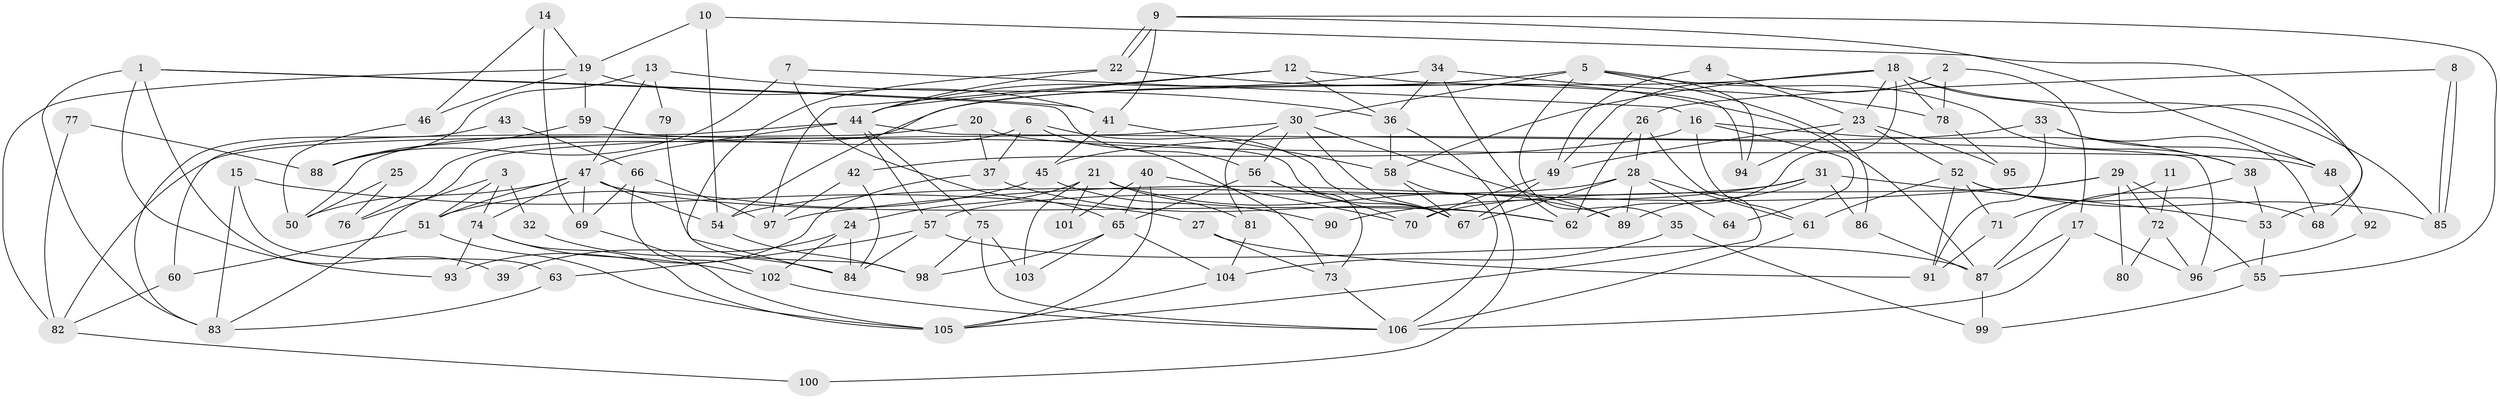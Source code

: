 // Generated by graph-tools (version 1.1) at 2025/36/03/09/25 02:36:03]
// undirected, 106 vertices, 212 edges
graph export_dot {
graph [start="1"]
  node [color=gray90,style=filled];
  1;
  2;
  3;
  4;
  5;
  6;
  7;
  8;
  9;
  10;
  11;
  12;
  13;
  14;
  15;
  16;
  17;
  18;
  19;
  20;
  21;
  22;
  23;
  24;
  25;
  26;
  27;
  28;
  29;
  30;
  31;
  32;
  33;
  34;
  35;
  36;
  37;
  38;
  39;
  40;
  41;
  42;
  43;
  44;
  45;
  46;
  47;
  48;
  49;
  50;
  51;
  52;
  53;
  54;
  55;
  56;
  57;
  58;
  59;
  60;
  61;
  62;
  63;
  64;
  65;
  66;
  67;
  68;
  69;
  70;
  71;
  72;
  73;
  74;
  75;
  76;
  77;
  78;
  79;
  80;
  81;
  82;
  83;
  84;
  85;
  86;
  87;
  88;
  89;
  90;
  91;
  92;
  93;
  94;
  95;
  96;
  97;
  98;
  99;
  100;
  101;
  102;
  103;
  104;
  105;
  106;
  1 -- 56;
  1 -- 41;
  1 -- 39;
  1 -- 83;
  1 -- 93;
  2 -- 78;
  2 -- 49;
  2 -- 17;
  3 -- 74;
  3 -- 51;
  3 -- 32;
  3 -- 76;
  4 -- 23;
  4 -- 49;
  5 -- 38;
  5 -- 30;
  5 -- 35;
  5 -- 54;
  5 -- 86;
  5 -- 94;
  6 -- 67;
  6 -- 37;
  6 -- 50;
  6 -- 73;
  7 -- 88;
  7 -- 65;
  7 -- 16;
  8 -- 85;
  8 -- 85;
  8 -- 26;
  9 -- 22;
  9 -- 22;
  9 -- 55;
  9 -- 41;
  9 -- 48;
  10 -- 19;
  10 -- 54;
  10 -- 53;
  11 -- 71;
  11 -- 72;
  12 -- 44;
  12 -- 36;
  12 -- 94;
  12 -- 97;
  13 -- 47;
  13 -- 36;
  13 -- 79;
  13 -- 88;
  14 -- 69;
  14 -- 46;
  14 -- 19;
  15 -- 83;
  15 -- 63;
  15 -- 27;
  16 -- 61;
  16 -- 38;
  16 -- 42;
  16 -- 64;
  17 -- 106;
  17 -- 87;
  17 -- 96;
  18 -- 68;
  18 -- 23;
  18 -- 58;
  18 -- 62;
  18 -- 76;
  18 -- 78;
  18 -- 85;
  19 -- 41;
  19 -- 46;
  19 -- 59;
  19 -- 82;
  20 -- 82;
  20 -- 37;
  20 -- 48;
  21 -- 103;
  21 -- 89;
  21 -- 24;
  21 -- 81;
  21 -- 101;
  22 -- 84;
  22 -- 44;
  22 -- 87;
  23 -- 52;
  23 -- 94;
  23 -- 49;
  23 -- 95;
  24 -- 84;
  24 -- 39;
  24 -- 102;
  25 -- 76;
  25 -- 50;
  26 -- 105;
  26 -- 62;
  26 -- 28;
  27 -- 73;
  27 -- 91;
  28 -- 57;
  28 -- 61;
  28 -- 64;
  28 -- 67;
  28 -- 89;
  29 -- 55;
  29 -- 70;
  29 -- 72;
  29 -- 80;
  29 -- 97;
  30 -- 89;
  30 -- 67;
  30 -- 56;
  30 -- 81;
  30 -- 83;
  31 -- 86;
  31 -- 53;
  31 -- 54;
  31 -- 89;
  31 -- 90;
  32 -- 84;
  33 -- 91;
  33 -- 48;
  33 -- 45;
  33 -- 68;
  34 -- 44;
  34 -- 62;
  34 -- 36;
  34 -- 78;
  35 -- 104;
  35 -- 99;
  36 -- 58;
  36 -- 100;
  37 -- 62;
  37 -- 93;
  38 -- 87;
  38 -- 53;
  40 -- 105;
  40 -- 70;
  40 -- 65;
  40 -- 101;
  41 -- 45;
  41 -- 58;
  42 -- 97;
  42 -- 84;
  43 -- 66;
  43 -- 83;
  44 -- 75;
  44 -- 47;
  44 -- 57;
  44 -- 60;
  44 -- 96;
  45 -- 51;
  45 -- 90;
  46 -- 50;
  47 -- 54;
  47 -- 50;
  47 -- 51;
  47 -- 62;
  47 -- 69;
  47 -- 74;
  48 -- 92;
  49 -- 67;
  49 -- 70;
  51 -- 105;
  51 -- 60;
  52 -- 61;
  52 -- 85;
  52 -- 68;
  52 -- 71;
  52 -- 91;
  53 -- 55;
  54 -- 98;
  55 -- 99;
  56 -- 73;
  56 -- 65;
  56 -- 70;
  57 -- 87;
  57 -- 63;
  57 -- 84;
  58 -- 67;
  58 -- 106;
  59 -- 67;
  59 -- 88;
  60 -- 82;
  61 -- 106;
  63 -- 83;
  65 -- 98;
  65 -- 103;
  65 -- 104;
  66 -- 97;
  66 -- 69;
  66 -- 102;
  69 -- 105;
  71 -- 91;
  72 -- 96;
  72 -- 80;
  73 -- 106;
  74 -- 102;
  74 -- 93;
  74 -- 105;
  75 -- 106;
  75 -- 98;
  75 -- 103;
  77 -- 88;
  77 -- 82;
  78 -- 95;
  79 -- 98;
  81 -- 104;
  82 -- 100;
  86 -- 87;
  87 -- 99;
  92 -- 96;
  102 -- 106;
  104 -- 105;
}
